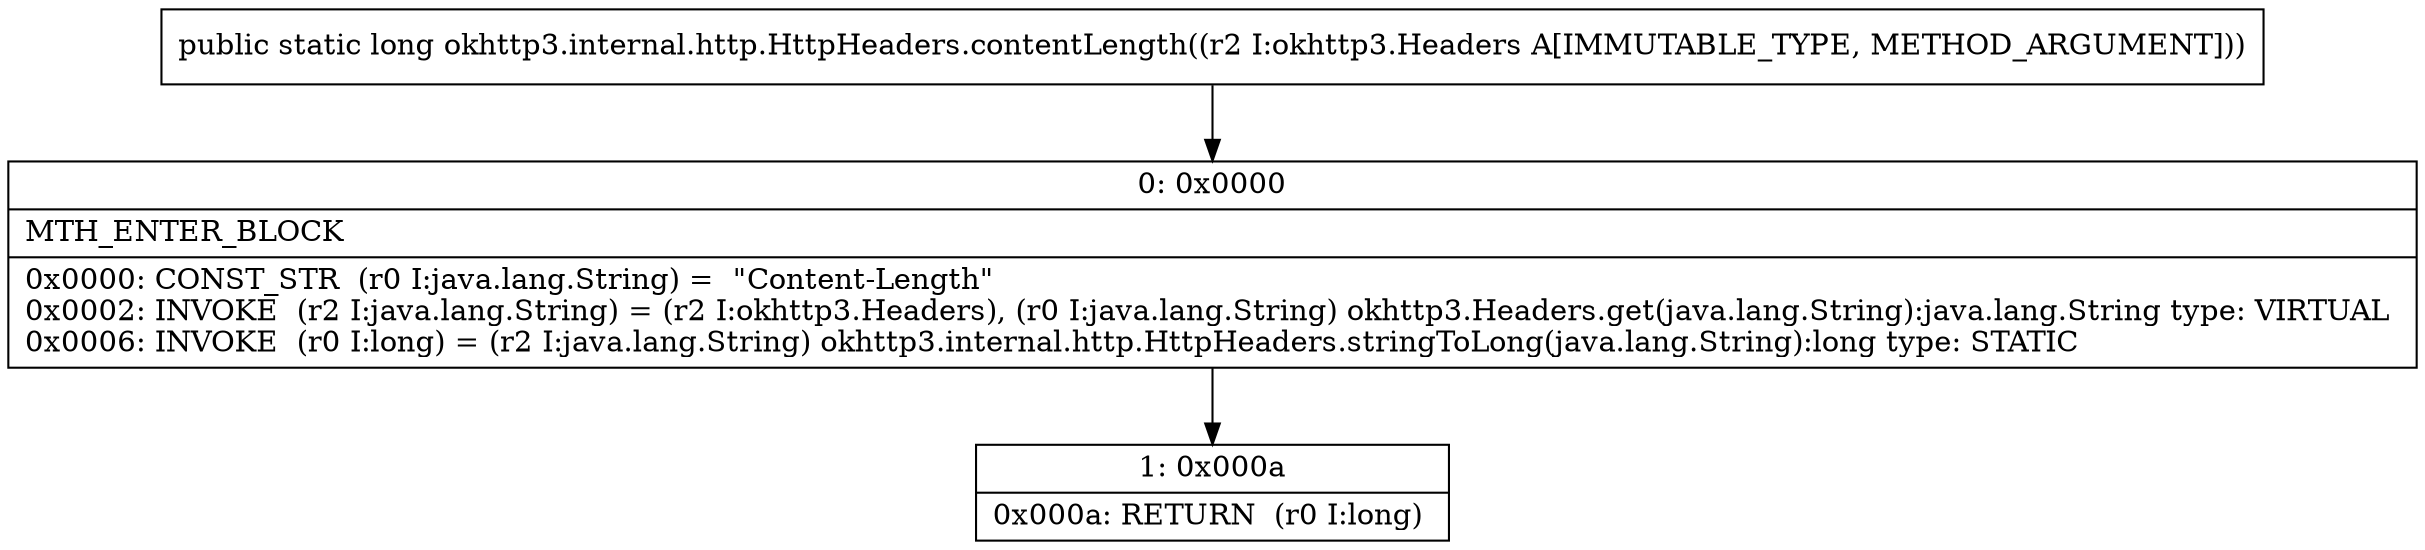 digraph "CFG forokhttp3.internal.http.HttpHeaders.contentLength(Lokhttp3\/Headers;)J" {
Node_0 [shape=record,label="{0\:\ 0x0000|MTH_ENTER_BLOCK\l|0x0000: CONST_STR  (r0 I:java.lang.String) =  \"Content\-Length\" \l0x0002: INVOKE  (r2 I:java.lang.String) = (r2 I:okhttp3.Headers), (r0 I:java.lang.String) okhttp3.Headers.get(java.lang.String):java.lang.String type: VIRTUAL \l0x0006: INVOKE  (r0 I:long) = (r2 I:java.lang.String) okhttp3.internal.http.HttpHeaders.stringToLong(java.lang.String):long type: STATIC \l}"];
Node_1 [shape=record,label="{1\:\ 0x000a|0x000a: RETURN  (r0 I:long) \l}"];
MethodNode[shape=record,label="{public static long okhttp3.internal.http.HttpHeaders.contentLength((r2 I:okhttp3.Headers A[IMMUTABLE_TYPE, METHOD_ARGUMENT])) }"];
MethodNode -> Node_0;
Node_0 -> Node_1;
}

